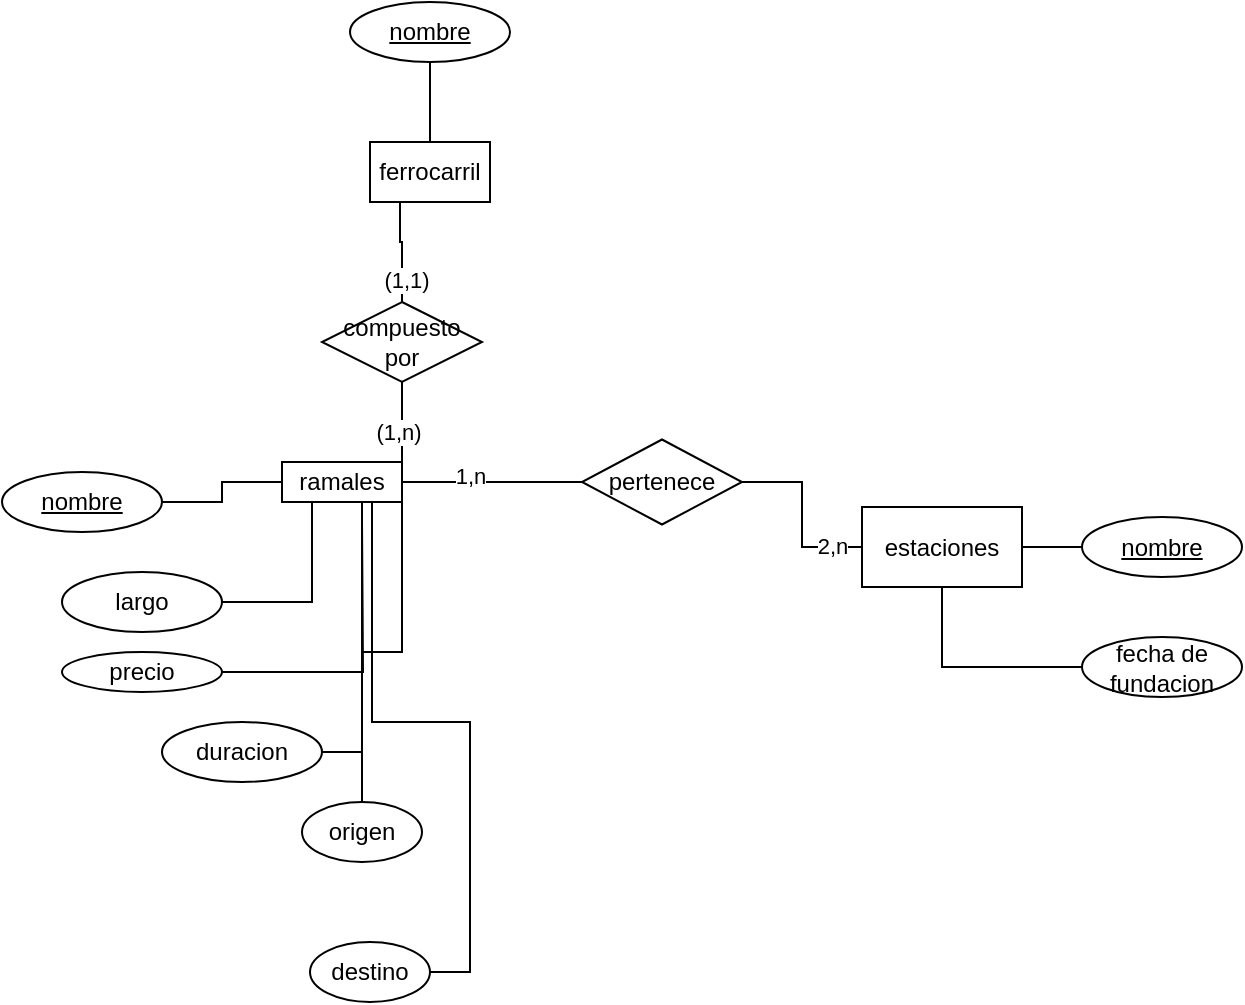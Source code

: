 <mxfile version="28.1.2">
  <diagram name="Página-1" id="NcmNJ8CwZerHOEX1Jd-K">
    <mxGraphModel dx="786" dy="516" grid="1" gridSize="10" guides="1" tooltips="1" connect="1" arrows="1" fold="1" page="1" pageScale="1" pageWidth="827" pageHeight="1169" math="0" shadow="0">
      <root>
        <mxCell id="0" />
        <mxCell id="1" parent="0" />
        <mxCell id="fF9kGa5RaOdOKlNxAYVS-20" style="edgeStyle=orthogonalEdgeStyle;rounded=0;orthogonalLoop=1;jettySize=auto;html=1;exitX=0.5;exitY=0;exitDx=0;exitDy=0;entryX=0.5;entryY=1;entryDx=0;entryDy=0;endArrow=none;endFill=0;" parent="1" source="fF9kGa5RaOdOKlNxAYVS-1" target="fF9kGa5RaOdOKlNxAYVS-19" edge="1">
          <mxGeometry relative="1" as="geometry" />
        </mxCell>
        <mxCell id="fF9kGa5RaOdOKlNxAYVS-1" value="ferrocarr&lt;span style=&quot;background-color: transparent; color: light-dark(rgb(0, 0, 0), rgb(255, 255, 255));&quot;&gt;il&lt;/span&gt;" style="whiteSpace=wrap;html=1;" parent="1" vertex="1">
          <mxGeometry x="384" y="170" width="60" height="30" as="geometry" />
        </mxCell>
        <mxCell id="fF9kGa5RaOdOKlNxAYVS-50" style="edgeStyle=orthogonalEdgeStyle;rounded=0;orthogonalLoop=1;jettySize=auto;html=1;exitX=1;exitY=1;exitDx=0;exitDy=0;endArrow=none;endFill=0;" parent="1" source="fF9kGa5RaOdOKlNxAYVS-2" target="fF9kGa5RaOdOKlNxAYVS-48" edge="1">
          <mxGeometry relative="1" as="geometry" />
        </mxCell>
        <mxCell id="fF9kGa5RaOdOKlNxAYVS-51" style="edgeStyle=orthogonalEdgeStyle;rounded=0;orthogonalLoop=1;jettySize=auto;html=1;exitX=0.75;exitY=1;exitDx=0;exitDy=0;entryX=1;entryY=0.5;entryDx=0;entryDy=0;endArrow=none;endFill=0;" parent="1" source="fF9kGa5RaOdOKlNxAYVS-2" target="fF9kGa5RaOdOKlNxAYVS-49" edge="1">
          <mxGeometry relative="1" as="geometry" />
        </mxCell>
        <mxCell id="fF9kGa5RaOdOKlNxAYVS-74" style="edgeStyle=orthogonalEdgeStyle;rounded=0;orthogonalLoop=1;jettySize=auto;html=1;exitX=1;exitY=0.5;exitDx=0;exitDy=0;entryX=0;entryY=0.5;entryDx=0;entryDy=0;endArrow=none;endFill=0;" parent="1" source="fF9kGa5RaOdOKlNxAYVS-2" target="fF9kGa5RaOdOKlNxAYVS-73" edge="1">
          <mxGeometry relative="1" as="geometry" />
        </mxCell>
        <mxCell id="fF9kGa5RaOdOKlNxAYVS-76" value="1,n" style="edgeLabel;html=1;align=center;verticalAlign=middle;resizable=0;points=[];" parent="fF9kGa5RaOdOKlNxAYVS-74" vertex="1" connectable="0">
          <mxGeometry x="-0.244" y="3" relative="1" as="geometry">
            <mxPoint as="offset" />
          </mxGeometry>
        </mxCell>
        <mxCell id="fF9kGa5RaOdOKlNxAYVS-2" value="ramales" style="whiteSpace=wrap;html=1;" parent="1" vertex="1">
          <mxGeometry x="340" y="330" width="60" height="20" as="geometry" />
        </mxCell>
        <mxCell id="fF9kGa5RaOdOKlNxAYVS-21" style="edgeStyle=orthogonalEdgeStyle;rounded=0;orthogonalLoop=1;jettySize=auto;html=1;exitX=1;exitY=0.5;exitDx=0;exitDy=0;entryX=0;entryY=0.5;entryDx=0;entryDy=0;endArrow=none;endFill=0;" parent="1" source="fF9kGa5RaOdOKlNxAYVS-15" target="fF9kGa5RaOdOKlNxAYVS-2" edge="1">
          <mxGeometry relative="1" as="geometry" />
        </mxCell>
        <mxCell id="fF9kGa5RaOdOKlNxAYVS-15" value="&lt;u&gt;nombre&lt;/u&gt;" style="ellipse;whiteSpace=wrap;html=1;" parent="1" vertex="1">
          <mxGeometry x="200" y="335" width="80" height="30" as="geometry" />
        </mxCell>
        <mxCell id="fF9kGa5RaOdOKlNxAYVS-24" style="edgeStyle=orthogonalEdgeStyle;rounded=0;orthogonalLoop=1;jettySize=auto;html=1;exitX=1;exitY=0.5;exitDx=0;exitDy=0;entryX=0.5;entryY=1;entryDx=0;entryDy=0;endArrow=none;endFill=0;" parent="1" source="fF9kGa5RaOdOKlNxAYVS-16" target="fF9kGa5RaOdOKlNxAYVS-2" edge="1">
          <mxGeometry relative="1" as="geometry">
            <Array as="points">
              <mxPoint x="380" y="475" />
              <mxPoint x="380" y="350" />
            </Array>
          </mxGeometry>
        </mxCell>
        <mxCell id="fF9kGa5RaOdOKlNxAYVS-16" value="duracion" style="ellipse;whiteSpace=wrap;html=1;" parent="1" vertex="1">
          <mxGeometry x="280" y="460" width="80" height="30" as="geometry" />
        </mxCell>
        <mxCell id="fF9kGa5RaOdOKlNxAYVS-22" style="edgeStyle=orthogonalEdgeStyle;rounded=0;orthogonalLoop=1;jettySize=auto;html=1;exitX=1;exitY=0.5;exitDx=0;exitDy=0;entryX=0.25;entryY=1;entryDx=0;entryDy=0;endArrow=none;endFill=0;" parent="1" source="fF9kGa5RaOdOKlNxAYVS-17" target="fF9kGa5RaOdOKlNxAYVS-2" edge="1">
          <mxGeometry relative="1" as="geometry" />
        </mxCell>
        <mxCell id="fF9kGa5RaOdOKlNxAYVS-17" value="largo" style="ellipse;whiteSpace=wrap;html=1;" parent="1" vertex="1">
          <mxGeometry x="230" y="385" width="80" height="30" as="geometry" />
        </mxCell>
        <mxCell id="fF9kGa5RaOdOKlNxAYVS-23" style="edgeStyle=orthogonalEdgeStyle;rounded=0;orthogonalLoop=1;jettySize=auto;html=1;exitX=1;exitY=0.5;exitDx=0;exitDy=0;endArrow=none;endFill=0;" parent="1" source="fF9kGa5RaOdOKlNxAYVS-18" edge="1">
          <mxGeometry relative="1" as="geometry">
            <mxPoint x="380" y="360" as="targetPoint" />
          </mxGeometry>
        </mxCell>
        <mxCell id="fF9kGa5RaOdOKlNxAYVS-18" value="precio" style="ellipse;whiteSpace=wrap;html=1;" parent="1" vertex="1">
          <mxGeometry x="230" y="425" width="80" height="20" as="geometry" />
        </mxCell>
        <mxCell id="fF9kGa5RaOdOKlNxAYVS-19" value="&lt;u&gt;nombre&lt;/u&gt;" style="ellipse;whiteSpace=wrap;html=1;" parent="1" vertex="1">
          <mxGeometry x="374" y="100" width="80" height="30" as="geometry" />
        </mxCell>
        <mxCell id="fF9kGa5RaOdOKlNxAYVS-46" style="edgeStyle=orthogonalEdgeStyle;rounded=0;orthogonalLoop=1;jettySize=auto;html=1;exitX=0.5;exitY=1;exitDx=0;exitDy=0;entryX=1;entryY=0;entryDx=0;entryDy=0;endArrow=none;endFill=0;" parent="1" source="fF9kGa5RaOdOKlNxAYVS-45" target="fF9kGa5RaOdOKlNxAYVS-2" edge="1">
          <mxGeometry relative="1" as="geometry" />
        </mxCell>
        <mxCell id="fF9kGa5RaOdOKlNxAYVS-53" value="(1,n)" style="edgeLabel;html=1;align=center;verticalAlign=middle;resizable=0;points=[];" parent="fF9kGa5RaOdOKlNxAYVS-46" vertex="1" connectable="0">
          <mxGeometry x="0.217" y="-2" relative="1" as="geometry">
            <mxPoint as="offset" />
          </mxGeometry>
        </mxCell>
        <mxCell id="fF9kGa5RaOdOKlNxAYVS-47" style="edgeStyle=orthogonalEdgeStyle;rounded=0;orthogonalLoop=1;jettySize=auto;html=1;exitX=0.5;exitY=0;exitDx=0;exitDy=0;entryX=0.25;entryY=1;entryDx=0;entryDy=0;endArrow=none;endFill=0;" parent="1" source="fF9kGa5RaOdOKlNxAYVS-45" target="fF9kGa5RaOdOKlNxAYVS-1" edge="1">
          <mxGeometry relative="1" as="geometry">
            <Array as="points">
              <mxPoint x="400" y="220" />
              <mxPoint x="399" y="220" />
            </Array>
          </mxGeometry>
        </mxCell>
        <mxCell id="fF9kGa5RaOdOKlNxAYVS-52" value="(1,1)" style="edgeLabel;html=1;align=center;verticalAlign=middle;resizable=0;points=[];" parent="fF9kGa5RaOdOKlNxAYVS-47" vertex="1" connectable="0">
          <mxGeometry x="-0.542" y="-2" relative="1" as="geometry">
            <mxPoint as="offset" />
          </mxGeometry>
        </mxCell>
        <mxCell id="fF9kGa5RaOdOKlNxAYVS-45" value="compuesto&lt;div&gt;por&lt;/div&gt;" style="rhombus;whiteSpace=wrap;html=1;" parent="1" vertex="1">
          <mxGeometry x="360" y="250" width="80" height="40" as="geometry" />
        </mxCell>
        <mxCell id="fF9kGa5RaOdOKlNxAYVS-48" value="origen" style="ellipse;whiteSpace=wrap;html=1;" parent="1" vertex="1">
          <mxGeometry x="350" y="500" width="60" height="30" as="geometry" />
        </mxCell>
        <mxCell id="fF9kGa5RaOdOKlNxAYVS-49" value="destino" style="ellipse;whiteSpace=wrap;html=1;" parent="1" vertex="1">
          <mxGeometry x="354" y="570" width="60" height="30" as="geometry" />
        </mxCell>
        <mxCell id="fF9kGa5RaOdOKlNxAYVS-68" value="estaciones" style="whiteSpace=wrap;html=1;" parent="1" vertex="1">
          <mxGeometry x="630" y="352.5" width="80" height="40" as="geometry" />
        </mxCell>
        <mxCell id="fF9kGa5RaOdOKlNxAYVS-69" style="edgeStyle=orthogonalEdgeStyle;rounded=0;orthogonalLoop=1;jettySize=auto;html=1;exitX=0;exitY=0.5;exitDx=0;exitDy=0;endArrow=none;endFill=0;" parent="1" source="fF9kGa5RaOdOKlNxAYVS-70" target="fF9kGa5RaOdOKlNxAYVS-68" edge="1">
          <mxGeometry relative="1" as="geometry" />
        </mxCell>
        <mxCell id="fF9kGa5RaOdOKlNxAYVS-70" value="&lt;u&gt;nombre&lt;/u&gt;" style="ellipse;whiteSpace=wrap;html=1;" parent="1" vertex="1">
          <mxGeometry x="740" y="357.5" width="80" height="30" as="geometry" />
        </mxCell>
        <mxCell id="fF9kGa5RaOdOKlNxAYVS-71" style="edgeStyle=orthogonalEdgeStyle;rounded=0;orthogonalLoop=1;jettySize=auto;html=1;exitX=0;exitY=0.5;exitDx=0;exitDy=0;entryX=0.5;entryY=1;entryDx=0;entryDy=0;endArrow=none;endFill=0;" parent="1" source="fF9kGa5RaOdOKlNxAYVS-72" target="fF9kGa5RaOdOKlNxAYVS-68" edge="1">
          <mxGeometry relative="1" as="geometry" />
        </mxCell>
        <mxCell id="fF9kGa5RaOdOKlNxAYVS-72" value="fecha de fundacion" style="ellipse;whiteSpace=wrap;html=1;" parent="1" vertex="1">
          <mxGeometry x="740" y="417.5" width="80" height="30" as="geometry" />
        </mxCell>
        <mxCell id="fF9kGa5RaOdOKlNxAYVS-75" style="edgeStyle=orthogonalEdgeStyle;rounded=0;orthogonalLoop=1;jettySize=auto;html=1;exitX=1;exitY=0.5;exitDx=0;exitDy=0;entryX=0;entryY=0.5;entryDx=0;entryDy=0;endArrow=none;endFill=0;" parent="1" source="fF9kGa5RaOdOKlNxAYVS-73" target="fF9kGa5RaOdOKlNxAYVS-68" edge="1">
          <mxGeometry relative="1" as="geometry" />
        </mxCell>
        <mxCell id="fF9kGa5RaOdOKlNxAYVS-80" value="2,n" style="edgeLabel;html=1;align=center;verticalAlign=middle;resizable=0;points=[];" parent="fF9kGa5RaOdOKlNxAYVS-75" vertex="1" connectable="0">
          <mxGeometry x="0.676" y="1" relative="1" as="geometry">
            <mxPoint as="offset" />
          </mxGeometry>
        </mxCell>
        <mxCell id="fF9kGa5RaOdOKlNxAYVS-73" value="pertenece" style="rhombus;whiteSpace=wrap;html=1;" parent="1" vertex="1">
          <mxGeometry x="490" y="318.75" width="80" height="42.5" as="geometry" />
        </mxCell>
      </root>
    </mxGraphModel>
  </diagram>
</mxfile>
